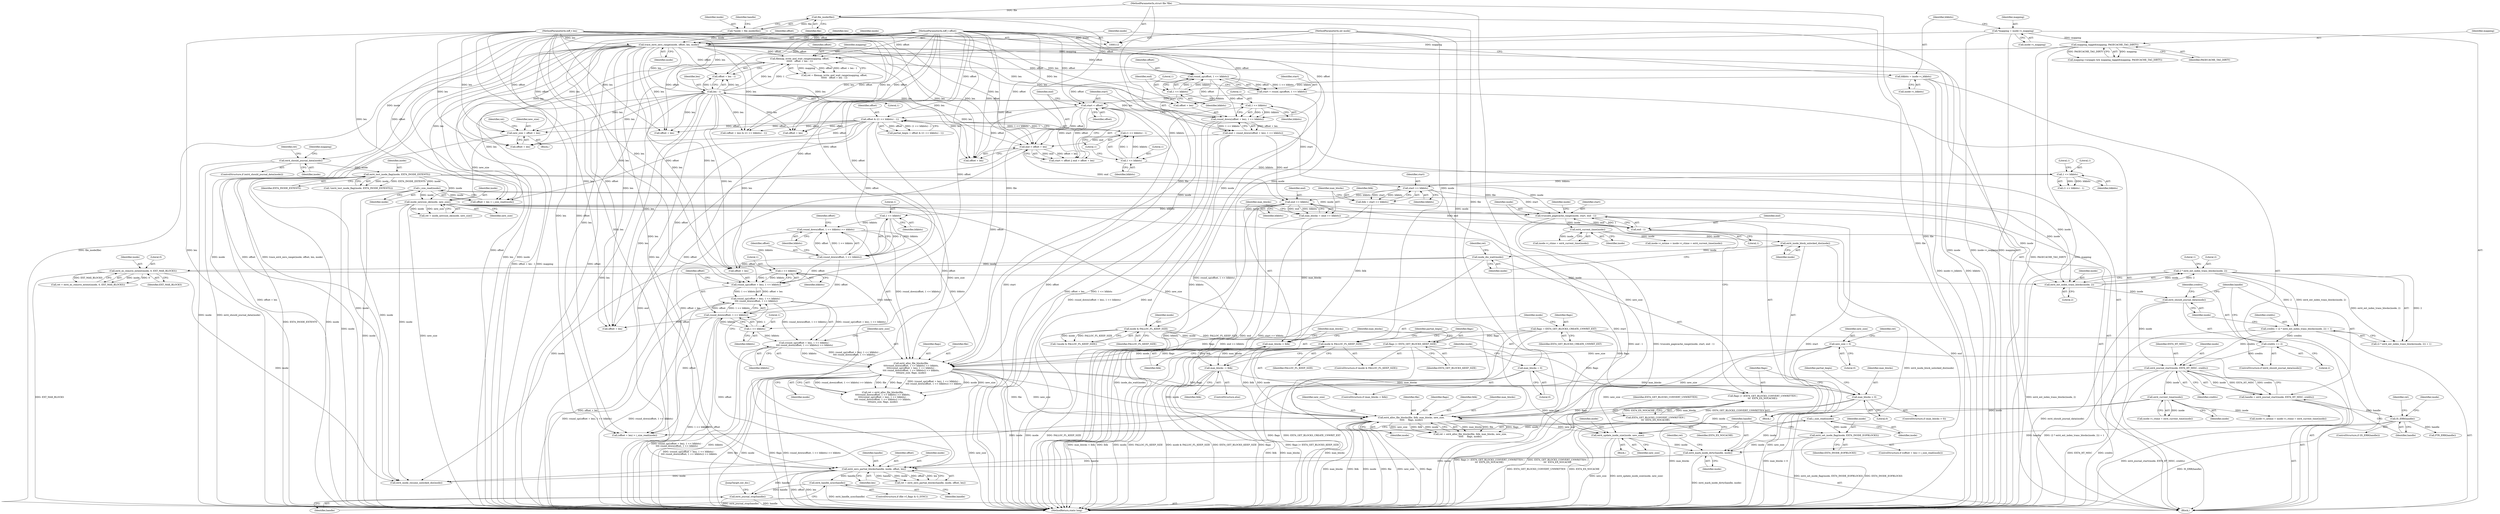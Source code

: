 digraph "0_linux_0f2af21aae11972fa924374ddcf52e88347cf5a8@pointer" {
"1000502" [label="(Call,ext4_handle_sync(handle))"];
"1000491" [label="(Call,ext4_zero_partial_blocks(handle, inode, offset, len))"];
"1000486" [label="(Call,ext4_mark_inode_dirty(handle, inode))"];
"1000445" [label="(Call,IS_ERR(handle))"];
"1000438" [label="(Call,handle = ext4_journal_start(inode, EXT4_HT_MISC, credits))"];
"1000440" [label="(Call,ext4_journal_start(inode, EXT4_HT_MISC, credits))"];
"1000433" [label="(Call,ext4_should_journal_data(inode))"];
"1000428" [label="(Call,ext4_ext_index_trans_blocks(inode, 2))"];
"1000283" [label="(Call,ext4_test_inode_flag(inode, EXT4_INODE_EXTENTS))"];
"1000170" [label="(Call,ext4_should_journal_data(inode))"];
"1000155" [label="(Call,trace_ext4_zero_range(inode, offset, len, mode))"];
"1000119" [label="(Call,*inode = file_inode(file))"];
"1000121" [label="(Call,file_inode(file))"];
"1000113" [label="(MethodParameterIn,struct file *file)"];
"1000114" [label="(MethodParameterIn,loff_t offset)"];
"1000115" [label="(MethodParameterIn,loff_t len)"];
"1000116" [label="(MethodParameterIn,int mode)"];
"1000302" [label="(Call,i_size_read(inode))"];
"1000312" [label="(Call,inode_newsize_ok(inode, new_size))"];
"1000305" [label="(Call,new_size = offset + len)"];
"1000237" [label="(Call,offset & ((1 << blkbits) - 1))"];
"1000224" [label="(Call,start < offset)"];
"1000206" [label="(Call,start = round_up(offset, 1 << blkbits))"];
"1000208" [label="(Call,round_up(offset, 1 << blkbits))"];
"1000194" [label="(Call,filemap_write_and_wait_range(mapping, offset,\n\t\t\t\t\t\t   offset + len - 1))"];
"1000188" [label="(Call,mapping_tagged(mapping, PAGECACHE_TAG_DIRTY))"];
"1000144" [label="(Call,*mapping = inode->i_mapping)"];
"1000199" [label="(Call,len - 1)"];
"1000210" [label="(Call,1 << blkbits)"];
"1000150" [label="(Call,blkbits = inode->i_blkbits)"];
"1000239" [label="(Call,(1 << blkbits) - 1)"];
"1000240" [label="(Call,1 << blkbits)"];
"1000219" [label="(Call,1 << blkbits)"];
"1000409" [label="(Call,ext4_es_remove_extent(inode, 0, EXT_MAX_BLOCKS))"];
"1000393" [label="(Call,inode_dio_wait(inode))"];
"1000391" [label="(Call,ext4_inode_block_unlocked_dio(inode))"];
"1000389" [label="(Call,ext4_current_time(inode))"];
"1000375" [label="(Call,truncate_pagecache_range(inode, start, end - 1))"];
"1000257" [label="(Call,start >> blkbits)"];
"1000251" [label="(Call,1 << blkbits)"];
"1000378" [label="(Call,end - 1)"];
"1000262" [label="(Call,end >> blkbits)"];
"1000227" [label="(Call,end > offset + len)"];
"1000213" [label="(Call,end = round_down((offset + len), 1 << blkbits))"];
"1000215" [label="(Call,round_down((offset + len), 1 << blkbits))"];
"1000435" [label="(Call,credits += 2)"];
"1000423" [label="(Call,credits = (2 * ext4_ext_index_trans_blocks(inode, 2)) + 1)"];
"1000426" [label="(Call,2 * ext4_ext_index_trans_blocks(inode, 2))"];
"1000471" [label="(Call,ext4_update_inode_size(inode, new_size))"];
"1000466" [label="(Call,ext4_current_time(inode))"];
"1000129" [label="(Call,new_size = 0)"];
"1000397" [label="(Call,ext4_alloc_file_blocks(file, lblk, max_blocks, new_size,\n\t\t\t\t\t     flags, mode))"];
"1000335" [label="(Call,ext4_alloc_file_blocks(file,\n\t\t\t\tround_down(offset, 1 << blkbits) >> blkbits,\n\t\t\t\t(round_up((offset + len), 1 << blkbits) -\n\t\t\t\t round_down(offset, 1 << blkbits)) >> blkbits,\n\t\t\t\tnew_size, flags, mode))"];
"1000337" [label="(Call,round_down(offset, 1 << blkbits) >> blkbits)"];
"1000338" [label="(Call,round_down(offset, 1 << blkbits))"];
"1000340" [label="(Call,1 << blkbits)"];
"1000344" [label="(Call,(round_up((offset + len), 1 << blkbits) -\n\t\t\t\t round_down(offset, 1 << blkbits)) >> blkbits)"];
"1000345" [label="(Call,round_up((offset + len), 1 << blkbits) -\n\t\t\t\t round_down(offset, 1 << blkbits))"];
"1000346" [label="(Call,round_up((offset + len), 1 << blkbits))"];
"1000350" [label="(Call,1 << blkbits)"];
"1000353" [label="(Call,round_down(offset, 1 << blkbits))"];
"1000355" [label="(Call,1 << blkbits)"];
"1000325" [label="(Call,flags |= EXT4_GET_BLOCKS_KEEP_SIZE)"];
"1000318" [label="(Call,flags = EXT4_GET_BLOCKS_CREATE_UNWRIT_EXT)"];
"1000322" [label="(Call,mode & FALLOC_FL_KEEP_SIZE)"];
"1000295" [label="(Call,mode & FALLOC_FL_KEEP_SIZE)"];
"1000266" [label="(Call,max_blocks < lblk)"];
"1000260" [label="(Call,max_blocks = (end >> blkbits))"];
"1000255" [label="(Call,lblk = start >> blkbits)"];
"1000366" [label="(Call,max_blocks > 0)"];
"1000273" [label="(Call,max_blocks -= lblk)"];
"1000269" [label="(Call,max_blocks = 0)"];
"1000370" [label="(Call,flags |= (EXT4_GET_BLOCKS_CONVERT_UNWRITTEN |\n\t\t\t  EXT4_EX_NOCACHE))"];
"1000372" [label="(Call,EXT4_GET_BLOCKS_CONVERT_UNWRITTEN |\n\t\t\t  EXT4_EX_NOCACHE)"];
"1000483" [label="(Call,ext4_set_inode_flag(inode, EXT4_INODE_EOFBLOCKS))"];
"1000481" [label="(Call,i_size_read(inode))"];
"1000504" [label="(Call,ext4_journal_stop(handle))"];
"1000345" [label="(Call,round_up((offset + len), 1 << blkbits) -\n\t\t\t\t round_down(offset, 1 << blkbits))"];
"1000195" [label="(Identifier,mapping)"];
"1000431" [label="(Literal,1)"];
"1000340" [label="(Call,1 << blkbits)"];
"1000443" [label="(Identifier,credits)"];
"1000225" [label="(Identifier,start)"];
"1000438" [label="(Call,handle = ext4_journal_start(inode, EXT4_HT_MISC, credits))"];
"1000430" [label="(Literal,2)"];
"1000435" [label="(Call,credits += 2)"];
"1000450" [label="(Call,PTR_ERR(handle))"];
"1000113" [label="(MethodParameterIn,struct file *file)"];
"1000270" [label="(Identifier,max_blocks)"];
"1000489" [label="(Call,ret = ext4_zero_partial_blocks(handle, inode, offset, len))"];
"1000130" [label="(Identifier,new_size)"];
"1000268" [label="(Identifier,lblk)"];
"1000251" [label="(Call,1 << blkbits)"];
"1000196" [label="(Identifier,offset)"];
"1000314" [label="(Identifier,new_size)"];
"1000242" [label="(Identifier,blkbits)"];
"1000116" [label="(MethodParameterIn,int mode)"];
"1000194" [label="(Call,filemap_write_and_wait_range(mapping, offset,\n\t\t\t\t\t\t   offset + len - 1))"];
"1000122" [label="(Identifier,file)"];
"1000215" [label="(Call,round_down((offset + len), 1 << blkbits))"];
"1000219" [label="(Call,1 << blkbits)"];
"1000378" [label="(Call,end - 1)"];
"1000131" [label="(Literal,0)"];
"1000423" [label="(Call,credits = (2 * ext4_ext_index_trans_blocks(inode, 2)) + 1)"];
"1000407" [label="(Call,ret = ext4_es_remove_extent(inode, 0, EXT_MAX_BLOCKS))"];
"1000260" [label="(Call,max_blocks = (end >> blkbits))"];
"1000263" [label="(Identifier,end)"];
"1000482" [label="(Identifier,inode)"];
"1000150" [label="(Call,blkbits = inode->i_blkbits)"];
"1000419" [label="(Identifier,partial_begin)"];
"1000436" [label="(Identifier,credits)"];
"1000397" [label="(Call,ext4_alloc_file_blocks(file, lblk, max_blocks, new_size,\n\t\t\t\t\t     flags, mode))"];
"1000212" [label="(Identifier,blkbits)"];
"1000490" [label="(Identifier,ret)"];
"1000253" [label="(Identifier,blkbits)"];
"1000188" [label="(Call,mapping_tagged(mapping, PAGECACHE_TAG_DIRTY))"];
"1000458" [label="(Call,inode->i_mtime = inode->i_ctime = ext4_current_time(inode))"];
"1000504" [label="(Call,ext4_journal_stop(handle))"];
"1000403" [label="(Identifier,mode)"];
"1000355" [label="(Call,1 << blkbits)"];
"1000485" [label="(Identifier,EXT4_INODE_EOFBLOCKS)"];
"1000311" [label="(Identifier,ret)"];
"1000262" [label="(Call,end >> blkbits)"];
"1000321" [label="(ControlStructure,if (mode & FALLOC_FL_KEEP_SIZE))"];
"1000256" [label="(Identifier,lblk)"];
"1000226" [label="(Identifier,offset)"];
"1000275" [label="(Identifier,lblk)"];
"1000285" [label="(Identifier,EXT4_INODE_EXTENTS)"];
"1000377" [label="(Identifier,start)"];
"1000224" [label="(Call,start < offset)"];
"1000320" [label="(Identifier,EXT4_GET_BLOCKS_CREATE_UNWRIT_EXT)"];
"1000152" [label="(Call,inode->i_blkbits)"];
"1000246" [label="(Call,(offset + len) & ((1 << blkbits) - 1))"];
"1000361" [label="(Identifier,mode)"];
"1000427" [label="(Literal,2)"];
"1000243" [label="(Literal,1)"];
"1000368" [label="(Literal,0)"];
"1000367" [label="(Identifier,max_blocks)"];
"1000271" [label="(Literal,0)"];
"1000446" [label="(Identifier,handle)"];
"1000240" [label="(Call,1 << blkbits)"];
"1000247" [label="(Call,offset + len)"];
"1000207" [label="(Identifier,start)"];
"1000279" [label="(Identifier,inode)"];
"1000121" [label="(Call,file_inode(file))"];
"1000351" [label="(Literal,1)"];
"1000449" [label="(Identifier,ret)"];
"1000492" [label="(Identifier,handle)"];
"1000342" [label="(Identifier,blkbits)"];
"1000476" [label="(ControlStructure,if ((offset + len) > i_size_read(inode)))"];
"1000502" [label="(Call,ext4_handle_sync(handle))"];
"1000151" [label="(Identifier,blkbits)"];
"1000496" [label="(ControlStructure,if (file->f_flags & O_SYNC))"];
"1000486" [label="(Call,ext4_mark_inode_dirty(handle, inode))"];
"1000313" [label="(Identifier,inode)"];
"1000216" [label="(Call,offset + len)"];
"1000467" [label="(Identifier,inode)"];
"1000360" [label="(Identifier,flags)"];
"1000434" [label="(Identifier,inode)"];
"1000439" [label="(Identifier,handle)"];
"1000442" [label="(Identifier,EXT4_HT_MISC)"];
"1000372" [label="(Call,EXT4_GET_BLOCKS_CONVERT_UNWRITTEN |\n\t\t\t  EXT4_EX_NOCACHE)"];
"1000239" [label="(Call,(1 << blkbits) - 1)"];
"1000319" [label="(Identifier,flags)"];
"1000326" [label="(Identifier,flags)"];
"1000433" [label="(Call,ext4_should_journal_data(inode))"];
"1000145" [label="(Identifier,mapping)"];
"1000359" [label="(Identifier,new_size)"];
"1000146" [label="(Call,inode->i_mapping)"];
"1000115" [label="(MethodParameterIn,loff_t len)"];
"1000401" [label="(Identifier,new_size)"];
"1000429" [label="(Identifier,inode)"];
"1000375" [label="(Call,truncate_pagecache_range(inode, start, end - 1))"];
"1000357" [label="(Identifier,blkbits)"];
"1000220" [label="(Literal,1)"];
"1000503" [label="(Identifier,handle)"];
"1000356" [label="(Literal,1)"];
"1000304" [label="(Block,)"];
"1000156" [label="(Identifier,inode)"];
"1000269" [label="(Call,max_blocks = 0)"];
"1000227" [label="(Call,end > offset + len)"];
"1000472" [label="(Identifier,inode)"];
"1000273" [label="(Call,max_blocks -= lblk)"];
"1000312" [label="(Call,inode_newsize_ok(inode, new_size))"];
"1000370" [label="(Call,flags |= (EXT4_GET_BLOCKS_CONVERT_UNWRITTEN |\n\t\t\t  EXT4_EX_NOCACHE))"];
"1000267" [label="(Identifier,max_blocks)"];
"1000338" [label="(Call,round_down(offset, 1 << blkbits))"];
"1000374" [label="(Identifier,EXT4_EX_NOCACHE)"];
"1000392" [label="(Identifier,inode)"];
"1000155" [label="(Call,trace_ext4_zero_range(inode, offset, len, mode))"];
"1000441" [label="(Identifier,inode)"];
"1000250" [label="(Call,(1 << blkbits) - 1)"];
"1000432" [label="(ControlStructure,if (ext4_should_journal_data(inode)))"];
"1000350" [label="(Call,1 << blkbits)"];
"1000297" [label="(Identifier,FALLOC_FL_KEEP_SIZE)"];
"1000488" [label="(Identifier,inode)"];
"1000484" [label="(Identifier,inode)"];
"1000125" [label="(Identifier,handle)"];
"1000396" [label="(Identifier,ret)"];
"1000295" [label="(Call,mode & FALLOC_FL_KEEP_SIZE)"];
"1000327" [label="(Identifier,EXT4_GET_BLOCKS_KEEP_SIZE)"];
"1000440" [label="(Call,ext4_journal_start(inode, EXT4_HT_MISC, credits))"];
"1000192" [label="(Call,ret = filemap_write_and_wait_range(mapping, offset,\n\t\t\t\t\t\t   offset + len - 1))"];
"1000333" [label="(Call,ret = ext4_alloc_file_blocks(file,\n\t\t\t\tround_down(offset, 1 << blkbits) >> blkbits,\n\t\t\t\t(round_up((offset + len), 1 << blkbits) -\n\t\t\t\t round_down(offset, 1 << blkbits)) >> blkbits,\n\t\t\t\tnew_size, flags, mode))"];
"1000383" [label="(Identifier,inode)"];
"1000481" [label="(Call,i_size_read(inode))"];
"1000206" [label="(Call,start = round_up(offset, 1 << blkbits))"];
"1000318" [label="(Call,flags = EXT4_GET_BLOCKS_CREATE_UNWRIT_EXT)"];
"1000228" [label="(Identifier,end)"];
"1000478" [label="(Call,offset + len)"];
"1000411" [label="(Literal,0)"];
"1000343" [label="(Identifier,blkbits)"];
"1000294" [label="(Call,!(mode & FALLOC_FL_KEEP_SIZE))"];
"1000282" [label="(Call,!(ext4_test_inode_flag(inode, EXT4_INODE_EXTENTS)))"];
"1000158" [label="(Identifier,len)"];
"1000473" [label="(Identifier,new_size)"];
"1000305" [label="(Call,new_size = offset + len)"];
"1000335" [label="(Call,ext4_alloc_file_blocks(file,\n\t\t\t\tround_down(offset, 1 << blkbits) >> blkbits,\n\t\t\t\t(round_up((offset + len), 1 << blkbits) -\n\t\t\t\t round_down(offset, 1 << blkbits)) >> blkbits,\n\t\t\t\tnew_size, flags, mode))"];
"1000358" [label="(Identifier,blkbits)"];
"1000274" [label="(Identifier,max_blocks)"];
"1000380" [label="(Literal,1)"];
"1000164" [label="(Identifier,inode)"];
"1000221" [label="(Identifier,blkbits)"];
"1000494" [label="(Identifier,offset)"];
"1000324" [label="(Identifier,FALLOC_FL_KEEP_SIZE)"];
"1000365" [label="(ControlStructure,if (max_blocks > 0))"];
"1000171" [label="(Identifier,inode)"];
"1000266" [label="(Call,max_blocks < lblk)"];
"1000235" [label="(Call,partial_begin = offset & ((1 << blkbits) - 1))"];
"1000483" [label="(Call,ext4_set_inode_flag(inode, EXT4_INODE_EOFBLOCKS))"];
"1000129" [label="(Call,new_size = 0)"];
"1000325" [label="(Call,flags |= EXT4_GET_BLOCKS_KEEP_SIZE)"];
"1000507" [label="(Call,ext4_inode_resume_unlocked_dio(inode))"];
"1000238" [label="(Identifier,offset)"];
"1000371" [label="(Identifier,flags)"];
"1000376" [label="(Identifier,inode)"];
"1000209" [label="(Identifier,offset)"];
"1000200" [label="(Identifier,len)"];
"1000261" [label="(Identifier,max_blocks)"];
"1000214" [label="(Identifier,end)"];
"1000353" [label="(Call,round_down(offset, 1 << blkbits))"];
"1000197" [label="(Call,offset + len - 1)"];
"1000307" [label="(Call,offset + len)"];
"1000470" [label="(Block,)"];
"1000369" [label="(Block,)"];
"1000119" [label="(Call,*inode = file_inode(file))"];
"1000144" [label="(Call,*mapping = inode->i_mapping)"];
"1000471" [label="(Call,ext4_update_inode_size(inode, new_size))"];
"1000120" [label="(Identifier,inode)"];
"1000184" [label="(Call,mapping->nrpages && mapping_tagged(mapping, PAGECACHE_TAG_DIRTY))"];
"1000117" [label="(Block,)"];
"1000229" [label="(Call,offset + len)"];
"1000410" [label="(Identifier,inode)"];
"1000264" [label="(Identifier,blkbits)"];
"1000426" [label="(Call,2 * ext4_ext_index_trans_blocks(inode, 2))"];
"1000487" [label="(Identifier,handle)"];
"1000398" [label="(Identifier,file)"];
"1000348" [label="(Identifier,offset)"];
"1000272" [label="(ControlStructure,else)"];
"1000341" [label="(Literal,1)"];
"1000505" [label="(Identifier,handle)"];
"1000409" [label="(Call,ext4_es_remove_extent(inode, 0, EXT_MAX_BLOCKS))"];
"1000170" [label="(Call,ext4_should_journal_data(inode))"];
"1000186" [label="(Identifier,mapping)"];
"1000389" [label="(Call,ext4_current_time(inode))"];
"1000339" [label="(Identifier,offset)"];
"1000190" [label="(Identifier,PAGECACHE_TAG_DIRTY)"];
"1000258" [label="(Identifier,start)"];
"1000283" [label="(Call,ext4_test_inode_flag(inode, EXT4_INODE_EXTENTS))"];
"1000306" [label="(Identifier,new_size)"];
"1000444" [label="(ControlStructure,if (IS_ERR(handle)))"];
"1000379" [label="(Identifier,end)"];
"1000241" [label="(Literal,1)"];
"1000425" [label="(Call,(2 * ext4_ext_index_trans_blocks(inode, 2)) + 1)"];
"1000346" [label="(Call,round_up((offset + len), 1 << blkbits))"];
"1000477" [label="(Call,(offset + len) > i_size_read(inode))"];
"1000428" [label="(Call,ext4_ext_index_trans_blocks(inode, 2))"];
"1000208" [label="(Call,round_up(offset, 1 << blkbits))"];
"1000322" [label="(Call,mode & FALLOC_FL_KEEP_SIZE)"];
"1000223" [label="(Call,start < offset || end > offset + len)"];
"1000381" [label="(Call,inode->i_mtime = inode->i_ctime = ext4_current_time(inode))"];
"1000330" [label="(Identifier,partial_begin)"];
"1000157" [label="(Identifier,offset)"];
"1000354" [label="(Identifier,offset)"];
"1000211" [label="(Literal,1)"];
"1000394" [label="(Identifier,inode)"];
"1000517" [label="(MethodReturn,static long)"];
"1000393" [label="(Call,inode_dio_wait(inode))"];
"1000495" [label="(Identifier,len)"];
"1000296" [label="(Identifier,mode)"];
"1000114" [label="(MethodParameterIn,loff_t offset)"];
"1000255" [label="(Call,lblk = start >> blkbits)"];
"1000352" [label="(Identifier,blkbits)"];
"1000373" [label="(Identifier,EXT4_GET_BLOCKS_CONVERT_UNWRITTEN)"];
"1000462" [label="(Call,inode->i_ctime = ext4_current_time(inode))"];
"1000336" [label="(Identifier,file)"];
"1000201" [label="(Literal,1)"];
"1000402" [label="(Identifier,flags)"];
"1000399" [label="(Identifier,lblk)"];
"1000299" [label="(Call,offset + len)"];
"1000506" [label="(JumpTarget,out_dio:)"];
"1000298" [label="(Call,offset + len > i_size_read(inode))"];
"1000310" [label="(Call,ret = inode_newsize_ok(inode, new_size))"];
"1000265" [label="(ControlStructure,if (max_blocks < lblk))"];
"1000303" [label="(Identifier,inode)"];
"1000424" [label="(Identifier,credits)"];
"1000412" [label="(Identifier,EXT_MAX_BLOCKS)"];
"1000169" [label="(ControlStructure,if (ext4_should_journal_data(inode)))"];
"1000259" [label="(Identifier,blkbits)"];
"1000395" [label="(Call,ret = ext4_alloc_file_blocks(file, lblk, max_blocks, new_size,\n\t\t\t\t\t     flags, mode))"];
"1000437" [label="(Literal,2)"];
"1000199" [label="(Call,len - 1)"];
"1000491" [label="(Call,ext4_zero_partial_blocks(handle, inode, offset, len))"];
"1000323" [label="(Identifier,mode)"];
"1000284" [label="(Identifier,inode)"];
"1000391" [label="(Call,ext4_inode_block_unlocked_dio(inode))"];
"1000466" [label="(Call,ext4_current_time(inode))"];
"1000493" [label="(Identifier,inode)"];
"1000174" [label="(Identifier,ret)"];
"1000390" [label="(Identifier,inode)"];
"1000337" [label="(Call,round_down(offset, 1 << blkbits) >> blkbits)"];
"1000210" [label="(Call,1 << blkbits)"];
"1000237" [label="(Call,offset & ((1 << blkbits) - 1))"];
"1000159" [label="(Identifier,mode)"];
"1000344" [label="(Call,(round_up((offset + len), 1 << blkbits) -\n\t\t\t\t round_down(offset, 1 << blkbits)) >> blkbits)"];
"1000213" [label="(Call,end = round_down((offset + len), 1 << blkbits))"];
"1000460" [label="(Identifier,inode)"];
"1000445" [label="(Call,IS_ERR(handle))"];
"1000252" [label="(Literal,1)"];
"1000347" [label="(Call,offset + len)"];
"1000302" [label="(Call,i_size_read(inode))"];
"1000366" [label="(Call,max_blocks > 0)"];
"1000257" [label="(Call,start >> blkbits)"];
"1000254" [label="(Literal,1)"];
"1000189" [label="(Identifier,mapping)"];
"1000385" [label="(Call,inode->i_ctime = ext4_current_time(inode))"];
"1000400" [label="(Identifier,max_blocks)"];
"1000134" [label="(Identifier,ret)"];
"1000502" -> "1000496"  [label="AST: "];
"1000502" -> "1000503"  [label="CFG: "];
"1000503" -> "1000502"  [label="AST: "];
"1000505" -> "1000502"  [label="CFG: "];
"1000502" -> "1000517"  [label="DDG: ext4_handle_sync(handle)"];
"1000491" -> "1000502"  [label="DDG: handle"];
"1000502" -> "1000504"  [label="DDG: handle"];
"1000491" -> "1000489"  [label="AST: "];
"1000491" -> "1000495"  [label="CFG: "];
"1000492" -> "1000491"  [label="AST: "];
"1000493" -> "1000491"  [label="AST: "];
"1000494" -> "1000491"  [label="AST: "];
"1000495" -> "1000491"  [label="AST: "];
"1000489" -> "1000491"  [label="CFG: "];
"1000491" -> "1000517"  [label="DDG: offset"];
"1000491" -> "1000517"  [label="DDG: len"];
"1000491" -> "1000489"  [label="DDG: handle"];
"1000491" -> "1000489"  [label="DDG: inode"];
"1000491" -> "1000489"  [label="DDG: offset"];
"1000491" -> "1000489"  [label="DDG: len"];
"1000486" -> "1000491"  [label="DDG: handle"];
"1000486" -> "1000491"  [label="DDG: inode"];
"1000353" -> "1000491"  [label="DDG: offset"];
"1000114" -> "1000491"  [label="DDG: offset"];
"1000237" -> "1000491"  [label="DDG: offset"];
"1000115" -> "1000491"  [label="DDG: len"];
"1000199" -> "1000491"  [label="DDG: len"];
"1000155" -> "1000491"  [label="DDG: len"];
"1000491" -> "1000504"  [label="DDG: handle"];
"1000491" -> "1000507"  [label="DDG: inode"];
"1000486" -> "1000117"  [label="AST: "];
"1000486" -> "1000488"  [label="CFG: "];
"1000487" -> "1000486"  [label="AST: "];
"1000488" -> "1000486"  [label="AST: "];
"1000490" -> "1000486"  [label="CFG: "];
"1000486" -> "1000517"  [label="DDG: ext4_mark_inode_dirty(handle, inode)"];
"1000445" -> "1000486"  [label="DDG: handle"];
"1000471" -> "1000486"  [label="DDG: inode"];
"1000483" -> "1000486"  [label="DDG: inode"];
"1000481" -> "1000486"  [label="DDG: inode"];
"1000445" -> "1000444"  [label="AST: "];
"1000445" -> "1000446"  [label="CFG: "];
"1000446" -> "1000445"  [label="AST: "];
"1000449" -> "1000445"  [label="CFG: "];
"1000460" -> "1000445"  [label="CFG: "];
"1000445" -> "1000517"  [label="DDG: IS_ERR(handle)"];
"1000438" -> "1000445"  [label="DDG: handle"];
"1000445" -> "1000450"  [label="DDG: handle"];
"1000438" -> "1000117"  [label="AST: "];
"1000438" -> "1000440"  [label="CFG: "];
"1000439" -> "1000438"  [label="AST: "];
"1000440" -> "1000438"  [label="AST: "];
"1000446" -> "1000438"  [label="CFG: "];
"1000438" -> "1000517"  [label="DDG: ext4_journal_start(inode, EXT4_HT_MISC, credits)"];
"1000440" -> "1000438"  [label="DDG: inode"];
"1000440" -> "1000438"  [label="DDG: EXT4_HT_MISC"];
"1000440" -> "1000438"  [label="DDG: credits"];
"1000440" -> "1000443"  [label="CFG: "];
"1000441" -> "1000440"  [label="AST: "];
"1000442" -> "1000440"  [label="AST: "];
"1000443" -> "1000440"  [label="AST: "];
"1000440" -> "1000517"  [label="DDG: EXT4_HT_MISC"];
"1000440" -> "1000517"  [label="DDG: credits"];
"1000433" -> "1000440"  [label="DDG: inode"];
"1000435" -> "1000440"  [label="DDG: credits"];
"1000423" -> "1000440"  [label="DDG: credits"];
"1000440" -> "1000466"  [label="DDG: inode"];
"1000440" -> "1000507"  [label="DDG: inode"];
"1000433" -> "1000432"  [label="AST: "];
"1000433" -> "1000434"  [label="CFG: "];
"1000434" -> "1000433"  [label="AST: "];
"1000436" -> "1000433"  [label="CFG: "];
"1000439" -> "1000433"  [label="CFG: "];
"1000433" -> "1000517"  [label="DDG: ext4_should_journal_data(inode)"];
"1000428" -> "1000433"  [label="DDG: inode"];
"1000428" -> "1000426"  [label="AST: "];
"1000428" -> "1000430"  [label="CFG: "];
"1000429" -> "1000428"  [label="AST: "];
"1000430" -> "1000428"  [label="AST: "];
"1000426" -> "1000428"  [label="CFG: "];
"1000428" -> "1000426"  [label="DDG: inode"];
"1000428" -> "1000426"  [label="DDG: 2"];
"1000283" -> "1000428"  [label="DDG: inode"];
"1000302" -> "1000428"  [label="DDG: inode"];
"1000312" -> "1000428"  [label="DDG: inode"];
"1000409" -> "1000428"  [label="DDG: inode"];
"1000283" -> "1000282"  [label="AST: "];
"1000283" -> "1000285"  [label="CFG: "];
"1000284" -> "1000283"  [label="AST: "];
"1000285" -> "1000283"  [label="AST: "];
"1000282" -> "1000283"  [label="CFG: "];
"1000283" -> "1000517"  [label="DDG: EXT4_INODE_EXTENTS"];
"1000283" -> "1000517"  [label="DDG: inode"];
"1000283" -> "1000282"  [label="DDG: inode"];
"1000283" -> "1000282"  [label="DDG: EXT4_INODE_EXTENTS"];
"1000170" -> "1000283"  [label="DDG: inode"];
"1000283" -> "1000302"  [label="DDG: inode"];
"1000283" -> "1000312"  [label="DDG: inode"];
"1000283" -> "1000375"  [label="DDG: inode"];
"1000283" -> "1000507"  [label="DDG: inode"];
"1000170" -> "1000169"  [label="AST: "];
"1000170" -> "1000171"  [label="CFG: "];
"1000171" -> "1000170"  [label="AST: "];
"1000174" -> "1000170"  [label="CFG: "];
"1000186" -> "1000170"  [label="CFG: "];
"1000170" -> "1000517"  [label="DDG: inode"];
"1000170" -> "1000517"  [label="DDG: ext4_should_journal_data(inode)"];
"1000155" -> "1000170"  [label="DDG: inode"];
"1000155" -> "1000117"  [label="AST: "];
"1000155" -> "1000159"  [label="CFG: "];
"1000156" -> "1000155"  [label="AST: "];
"1000157" -> "1000155"  [label="AST: "];
"1000158" -> "1000155"  [label="AST: "];
"1000159" -> "1000155"  [label="AST: "];
"1000164" -> "1000155"  [label="CFG: "];
"1000155" -> "1000517"  [label="DDG: mode"];
"1000155" -> "1000517"  [label="DDG: offset"];
"1000155" -> "1000517"  [label="DDG: trace_ext4_zero_range(inode, offset, len, mode)"];
"1000155" -> "1000517"  [label="DDG: len"];
"1000155" -> "1000517"  [label="DDG: inode"];
"1000119" -> "1000155"  [label="DDG: inode"];
"1000114" -> "1000155"  [label="DDG: offset"];
"1000115" -> "1000155"  [label="DDG: len"];
"1000116" -> "1000155"  [label="DDG: mode"];
"1000155" -> "1000194"  [label="DDG: offset"];
"1000155" -> "1000197"  [label="DDG: offset"];
"1000155" -> "1000199"  [label="DDG: len"];
"1000155" -> "1000208"  [label="DDG: offset"];
"1000155" -> "1000215"  [label="DDG: len"];
"1000155" -> "1000216"  [label="DDG: len"];
"1000155" -> "1000227"  [label="DDG: len"];
"1000155" -> "1000229"  [label="DDG: len"];
"1000155" -> "1000246"  [label="DDG: len"];
"1000155" -> "1000247"  [label="DDG: len"];
"1000155" -> "1000295"  [label="DDG: mode"];
"1000155" -> "1000298"  [label="DDG: len"];
"1000155" -> "1000299"  [label="DDG: len"];
"1000155" -> "1000305"  [label="DDG: len"];
"1000155" -> "1000307"  [label="DDG: len"];
"1000155" -> "1000346"  [label="DDG: len"];
"1000155" -> "1000347"  [label="DDG: len"];
"1000155" -> "1000477"  [label="DDG: len"];
"1000155" -> "1000478"  [label="DDG: len"];
"1000119" -> "1000117"  [label="AST: "];
"1000119" -> "1000121"  [label="CFG: "];
"1000120" -> "1000119"  [label="AST: "];
"1000121" -> "1000119"  [label="AST: "];
"1000125" -> "1000119"  [label="CFG: "];
"1000119" -> "1000517"  [label="DDG: file_inode(file)"];
"1000121" -> "1000119"  [label="DDG: file"];
"1000121" -> "1000122"  [label="CFG: "];
"1000122" -> "1000121"  [label="AST: "];
"1000121" -> "1000517"  [label="DDG: file"];
"1000113" -> "1000121"  [label="DDG: file"];
"1000121" -> "1000335"  [label="DDG: file"];
"1000121" -> "1000397"  [label="DDG: file"];
"1000113" -> "1000112"  [label="AST: "];
"1000113" -> "1000517"  [label="DDG: file"];
"1000113" -> "1000335"  [label="DDG: file"];
"1000113" -> "1000397"  [label="DDG: file"];
"1000114" -> "1000112"  [label="AST: "];
"1000114" -> "1000517"  [label="DDG: offset"];
"1000114" -> "1000194"  [label="DDG: offset"];
"1000114" -> "1000197"  [label="DDG: offset"];
"1000114" -> "1000208"  [label="DDG: offset"];
"1000114" -> "1000215"  [label="DDG: offset"];
"1000114" -> "1000216"  [label="DDG: offset"];
"1000114" -> "1000224"  [label="DDG: offset"];
"1000114" -> "1000227"  [label="DDG: offset"];
"1000114" -> "1000229"  [label="DDG: offset"];
"1000114" -> "1000237"  [label="DDG: offset"];
"1000114" -> "1000246"  [label="DDG: offset"];
"1000114" -> "1000247"  [label="DDG: offset"];
"1000114" -> "1000298"  [label="DDG: offset"];
"1000114" -> "1000299"  [label="DDG: offset"];
"1000114" -> "1000305"  [label="DDG: offset"];
"1000114" -> "1000307"  [label="DDG: offset"];
"1000114" -> "1000338"  [label="DDG: offset"];
"1000114" -> "1000346"  [label="DDG: offset"];
"1000114" -> "1000347"  [label="DDG: offset"];
"1000114" -> "1000353"  [label="DDG: offset"];
"1000114" -> "1000477"  [label="DDG: offset"];
"1000114" -> "1000478"  [label="DDG: offset"];
"1000115" -> "1000112"  [label="AST: "];
"1000115" -> "1000517"  [label="DDG: len"];
"1000115" -> "1000199"  [label="DDG: len"];
"1000115" -> "1000215"  [label="DDG: len"];
"1000115" -> "1000216"  [label="DDG: len"];
"1000115" -> "1000227"  [label="DDG: len"];
"1000115" -> "1000229"  [label="DDG: len"];
"1000115" -> "1000246"  [label="DDG: len"];
"1000115" -> "1000247"  [label="DDG: len"];
"1000115" -> "1000298"  [label="DDG: len"];
"1000115" -> "1000299"  [label="DDG: len"];
"1000115" -> "1000305"  [label="DDG: len"];
"1000115" -> "1000307"  [label="DDG: len"];
"1000115" -> "1000346"  [label="DDG: len"];
"1000115" -> "1000347"  [label="DDG: len"];
"1000115" -> "1000477"  [label="DDG: len"];
"1000115" -> "1000478"  [label="DDG: len"];
"1000116" -> "1000112"  [label="AST: "];
"1000116" -> "1000517"  [label="DDG: mode"];
"1000116" -> "1000295"  [label="DDG: mode"];
"1000116" -> "1000322"  [label="DDG: mode"];
"1000116" -> "1000335"  [label="DDG: mode"];
"1000116" -> "1000397"  [label="DDG: mode"];
"1000302" -> "1000298"  [label="AST: "];
"1000302" -> "1000303"  [label="CFG: "];
"1000303" -> "1000302"  [label="AST: "];
"1000298" -> "1000302"  [label="CFG: "];
"1000302" -> "1000517"  [label="DDG: inode"];
"1000302" -> "1000298"  [label="DDG: inode"];
"1000302" -> "1000312"  [label="DDG: inode"];
"1000302" -> "1000375"  [label="DDG: inode"];
"1000302" -> "1000507"  [label="DDG: inode"];
"1000312" -> "1000310"  [label="AST: "];
"1000312" -> "1000314"  [label="CFG: "];
"1000313" -> "1000312"  [label="AST: "];
"1000314" -> "1000312"  [label="AST: "];
"1000310" -> "1000312"  [label="CFG: "];
"1000312" -> "1000517"  [label="DDG: inode"];
"1000312" -> "1000517"  [label="DDG: new_size"];
"1000312" -> "1000310"  [label="DDG: inode"];
"1000312" -> "1000310"  [label="DDG: new_size"];
"1000305" -> "1000312"  [label="DDG: new_size"];
"1000312" -> "1000335"  [label="DDG: new_size"];
"1000312" -> "1000375"  [label="DDG: inode"];
"1000312" -> "1000397"  [label="DDG: new_size"];
"1000312" -> "1000471"  [label="DDG: new_size"];
"1000312" -> "1000507"  [label="DDG: inode"];
"1000305" -> "1000304"  [label="AST: "];
"1000305" -> "1000307"  [label="CFG: "];
"1000306" -> "1000305"  [label="AST: "];
"1000307" -> "1000305"  [label="AST: "];
"1000311" -> "1000305"  [label="CFG: "];
"1000305" -> "1000517"  [label="DDG: offset + len"];
"1000237" -> "1000305"  [label="DDG: offset"];
"1000199" -> "1000305"  [label="DDG: len"];
"1000237" -> "1000235"  [label="AST: "];
"1000237" -> "1000239"  [label="CFG: "];
"1000238" -> "1000237"  [label="AST: "];
"1000239" -> "1000237"  [label="AST: "];
"1000235" -> "1000237"  [label="CFG: "];
"1000237" -> "1000235"  [label="DDG: offset"];
"1000237" -> "1000235"  [label="DDG: (1 << blkbits) - 1"];
"1000224" -> "1000237"  [label="DDG: offset"];
"1000239" -> "1000237"  [label="DDG: 1 << blkbits"];
"1000239" -> "1000237"  [label="DDG: 1"];
"1000237" -> "1000246"  [label="DDG: offset"];
"1000237" -> "1000247"  [label="DDG: offset"];
"1000237" -> "1000298"  [label="DDG: offset"];
"1000237" -> "1000299"  [label="DDG: offset"];
"1000237" -> "1000307"  [label="DDG: offset"];
"1000237" -> "1000338"  [label="DDG: offset"];
"1000237" -> "1000477"  [label="DDG: offset"];
"1000237" -> "1000478"  [label="DDG: offset"];
"1000224" -> "1000223"  [label="AST: "];
"1000224" -> "1000226"  [label="CFG: "];
"1000225" -> "1000224"  [label="AST: "];
"1000226" -> "1000224"  [label="AST: "];
"1000228" -> "1000224"  [label="CFG: "];
"1000223" -> "1000224"  [label="CFG: "];
"1000224" -> "1000517"  [label="DDG: start"];
"1000224" -> "1000517"  [label="DDG: offset"];
"1000224" -> "1000223"  [label="DDG: start"];
"1000224" -> "1000223"  [label="DDG: offset"];
"1000206" -> "1000224"  [label="DDG: start"];
"1000208" -> "1000224"  [label="DDG: offset"];
"1000224" -> "1000227"  [label="DDG: offset"];
"1000224" -> "1000229"  [label="DDG: offset"];
"1000224" -> "1000257"  [label="DDG: start"];
"1000206" -> "1000117"  [label="AST: "];
"1000206" -> "1000208"  [label="CFG: "];
"1000207" -> "1000206"  [label="AST: "];
"1000208" -> "1000206"  [label="AST: "];
"1000214" -> "1000206"  [label="CFG: "];
"1000206" -> "1000517"  [label="DDG: round_up(offset, 1 << blkbits)"];
"1000208" -> "1000206"  [label="DDG: offset"];
"1000208" -> "1000206"  [label="DDG: 1 << blkbits"];
"1000208" -> "1000210"  [label="CFG: "];
"1000209" -> "1000208"  [label="AST: "];
"1000210" -> "1000208"  [label="AST: "];
"1000194" -> "1000208"  [label="DDG: offset"];
"1000210" -> "1000208"  [label="DDG: 1"];
"1000210" -> "1000208"  [label="DDG: blkbits"];
"1000208" -> "1000215"  [label="DDG: offset"];
"1000208" -> "1000216"  [label="DDG: offset"];
"1000194" -> "1000192"  [label="AST: "];
"1000194" -> "1000197"  [label="CFG: "];
"1000195" -> "1000194"  [label="AST: "];
"1000196" -> "1000194"  [label="AST: "];
"1000197" -> "1000194"  [label="AST: "];
"1000192" -> "1000194"  [label="CFG: "];
"1000194" -> "1000517"  [label="DDG: mapping"];
"1000194" -> "1000517"  [label="DDG: offset + len - 1"];
"1000194" -> "1000517"  [label="DDG: offset"];
"1000194" -> "1000192"  [label="DDG: mapping"];
"1000194" -> "1000192"  [label="DDG: offset"];
"1000194" -> "1000192"  [label="DDG: offset + len - 1"];
"1000188" -> "1000194"  [label="DDG: mapping"];
"1000144" -> "1000194"  [label="DDG: mapping"];
"1000199" -> "1000194"  [label="DDG: len"];
"1000199" -> "1000194"  [label="DDG: 1"];
"1000188" -> "1000184"  [label="AST: "];
"1000188" -> "1000190"  [label="CFG: "];
"1000189" -> "1000188"  [label="AST: "];
"1000190" -> "1000188"  [label="AST: "];
"1000184" -> "1000188"  [label="CFG: "];
"1000188" -> "1000517"  [label="DDG: PAGECACHE_TAG_DIRTY"];
"1000188" -> "1000517"  [label="DDG: mapping"];
"1000188" -> "1000184"  [label="DDG: mapping"];
"1000188" -> "1000184"  [label="DDG: PAGECACHE_TAG_DIRTY"];
"1000144" -> "1000188"  [label="DDG: mapping"];
"1000144" -> "1000117"  [label="AST: "];
"1000144" -> "1000146"  [label="CFG: "];
"1000145" -> "1000144"  [label="AST: "];
"1000146" -> "1000144"  [label="AST: "];
"1000151" -> "1000144"  [label="CFG: "];
"1000144" -> "1000517"  [label="DDG: mapping"];
"1000144" -> "1000517"  [label="DDG: inode->i_mapping"];
"1000199" -> "1000197"  [label="AST: "];
"1000199" -> "1000201"  [label="CFG: "];
"1000200" -> "1000199"  [label="AST: "];
"1000201" -> "1000199"  [label="AST: "];
"1000197" -> "1000199"  [label="CFG: "];
"1000199" -> "1000517"  [label="DDG: len"];
"1000199" -> "1000197"  [label="DDG: len"];
"1000199" -> "1000197"  [label="DDG: 1"];
"1000199" -> "1000215"  [label="DDG: len"];
"1000199" -> "1000216"  [label="DDG: len"];
"1000199" -> "1000227"  [label="DDG: len"];
"1000199" -> "1000229"  [label="DDG: len"];
"1000199" -> "1000246"  [label="DDG: len"];
"1000199" -> "1000247"  [label="DDG: len"];
"1000199" -> "1000298"  [label="DDG: len"];
"1000199" -> "1000299"  [label="DDG: len"];
"1000199" -> "1000307"  [label="DDG: len"];
"1000199" -> "1000346"  [label="DDG: len"];
"1000199" -> "1000347"  [label="DDG: len"];
"1000199" -> "1000477"  [label="DDG: len"];
"1000199" -> "1000478"  [label="DDG: len"];
"1000210" -> "1000212"  [label="CFG: "];
"1000211" -> "1000210"  [label="AST: "];
"1000212" -> "1000210"  [label="AST: "];
"1000150" -> "1000210"  [label="DDG: blkbits"];
"1000210" -> "1000219"  [label="DDG: blkbits"];
"1000150" -> "1000117"  [label="AST: "];
"1000150" -> "1000152"  [label="CFG: "];
"1000151" -> "1000150"  [label="AST: "];
"1000152" -> "1000150"  [label="AST: "];
"1000156" -> "1000150"  [label="CFG: "];
"1000150" -> "1000517"  [label="DDG: blkbits"];
"1000150" -> "1000517"  [label="DDG: inode->i_blkbits"];
"1000239" -> "1000243"  [label="CFG: "];
"1000240" -> "1000239"  [label="AST: "];
"1000243" -> "1000239"  [label="AST: "];
"1000240" -> "1000239"  [label="DDG: 1"];
"1000240" -> "1000239"  [label="DDG: blkbits"];
"1000240" -> "1000242"  [label="CFG: "];
"1000241" -> "1000240"  [label="AST: "];
"1000242" -> "1000240"  [label="AST: "];
"1000243" -> "1000240"  [label="CFG: "];
"1000219" -> "1000240"  [label="DDG: blkbits"];
"1000240" -> "1000251"  [label="DDG: blkbits"];
"1000219" -> "1000215"  [label="AST: "];
"1000219" -> "1000221"  [label="CFG: "];
"1000220" -> "1000219"  [label="AST: "];
"1000221" -> "1000219"  [label="AST: "];
"1000215" -> "1000219"  [label="CFG: "];
"1000219" -> "1000517"  [label="DDG: blkbits"];
"1000219" -> "1000215"  [label="DDG: 1"];
"1000219" -> "1000215"  [label="DDG: blkbits"];
"1000409" -> "1000407"  [label="AST: "];
"1000409" -> "1000412"  [label="CFG: "];
"1000410" -> "1000409"  [label="AST: "];
"1000411" -> "1000409"  [label="AST: "];
"1000412" -> "1000409"  [label="AST: "];
"1000407" -> "1000409"  [label="CFG: "];
"1000409" -> "1000517"  [label="DDG: EXT_MAX_BLOCKS"];
"1000409" -> "1000407"  [label="DDG: inode"];
"1000409" -> "1000407"  [label="DDG: 0"];
"1000409" -> "1000407"  [label="DDG: EXT_MAX_BLOCKS"];
"1000393" -> "1000409"  [label="DDG: inode"];
"1000409" -> "1000507"  [label="DDG: inode"];
"1000393" -> "1000369"  [label="AST: "];
"1000393" -> "1000394"  [label="CFG: "];
"1000394" -> "1000393"  [label="AST: "];
"1000396" -> "1000393"  [label="CFG: "];
"1000393" -> "1000517"  [label="DDG: inode_dio_wait(inode)"];
"1000391" -> "1000393"  [label="DDG: inode"];
"1000393" -> "1000507"  [label="DDG: inode"];
"1000391" -> "1000369"  [label="AST: "];
"1000391" -> "1000392"  [label="CFG: "];
"1000392" -> "1000391"  [label="AST: "];
"1000394" -> "1000391"  [label="CFG: "];
"1000391" -> "1000517"  [label="DDG: ext4_inode_block_unlocked_dio(inode)"];
"1000389" -> "1000391"  [label="DDG: inode"];
"1000389" -> "1000385"  [label="AST: "];
"1000389" -> "1000390"  [label="CFG: "];
"1000390" -> "1000389"  [label="AST: "];
"1000385" -> "1000389"  [label="CFG: "];
"1000389" -> "1000381"  [label="DDG: inode"];
"1000389" -> "1000385"  [label="DDG: inode"];
"1000375" -> "1000389"  [label="DDG: inode"];
"1000375" -> "1000369"  [label="AST: "];
"1000375" -> "1000378"  [label="CFG: "];
"1000376" -> "1000375"  [label="AST: "];
"1000377" -> "1000375"  [label="AST: "];
"1000378" -> "1000375"  [label="AST: "];
"1000383" -> "1000375"  [label="CFG: "];
"1000375" -> "1000517"  [label="DDG: start"];
"1000375" -> "1000517"  [label="DDG: truncate_pagecache_range(inode, start, end - 1)"];
"1000375" -> "1000517"  [label="DDG: end - 1"];
"1000257" -> "1000375"  [label="DDG: start"];
"1000378" -> "1000375"  [label="DDG: end"];
"1000378" -> "1000375"  [label="DDG: 1"];
"1000257" -> "1000255"  [label="AST: "];
"1000257" -> "1000259"  [label="CFG: "];
"1000258" -> "1000257"  [label="AST: "];
"1000259" -> "1000257"  [label="AST: "];
"1000255" -> "1000257"  [label="CFG: "];
"1000257" -> "1000517"  [label="DDG: start"];
"1000257" -> "1000255"  [label="DDG: start"];
"1000257" -> "1000255"  [label="DDG: blkbits"];
"1000251" -> "1000257"  [label="DDG: blkbits"];
"1000257" -> "1000262"  [label="DDG: blkbits"];
"1000251" -> "1000250"  [label="AST: "];
"1000251" -> "1000253"  [label="CFG: "];
"1000252" -> "1000251"  [label="AST: "];
"1000253" -> "1000251"  [label="AST: "];
"1000254" -> "1000251"  [label="CFG: "];
"1000251" -> "1000250"  [label="DDG: 1"];
"1000251" -> "1000250"  [label="DDG: blkbits"];
"1000378" -> "1000380"  [label="CFG: "];
"1000379" -> "1000378"  [label="AST: "];
"1000380" -> "1000378"  [label="AST: "];
"1000378" -> "1000517"  [label="DDG: end"];
"1000262" -> "1000378"  [label="DDG: end"];
"1000262" -> "1000260"  [label="AST: "];
"1000262" -> "1000264"  [label="CFG: "];
"1000263" -> "1000262"  [label="AST: "];
"1000264" -> "1000262"  [label="AST: "];
"1000260" -> "1000262"  [label="CFG: "];
"1000262" -> "1000517"  [label="DDG: end"];
"1000262" -> "1000517"  [label="DDG: blkbits"];
"1000262" -> "1000260"  [label="DDG: end"];
"1000262" -> "1000260"  [label="DDG: blkbits"];
"1000227" -> "1000262"  [label="DDG: end"];
"1000213" -> "1000262"  [label="DDG: end"];
"1000262" -> "1000340"  [label="DDG: blkbits"];
"1000227" -> "1000223"  [label="AST: "];
"1000227" -> "1000229"  [label="CFG: "];
"1000228" -> "1000227"  [label="AST: "];
"1000229" -> "1000227"  [label="AST: "];
"1000223" -> "1000227"  [label="CFG: "];
"1000227" -> "1000517"  [label="DDG: end"];
"1000227" -> "1000517"  [label="DDG: offset + len"];
"1000227" -> "1000223"  [label="DDG: end"];
"1000227" -> "1000223"  [label="DDG: offset + len"];
"1000213" -> "1000227"  [label="DDG: end"];
"1000213" -> "1000117"  [label="AST: "];
"1000213" -> "1000215"  [label="CFG: "];
"1000214" -> "1000213"  [label="AST: "];
"1000215" -> "1000213"  [label="AST: "];
"1000225" -> "1000213"  [label="CFG: "];
"1000213" -> "1000517"  [label="DDG: end"];
"1000213" -> "1000517"  [label="DDG: round_down((offset + len), 1 << blkbits)"];
"1000215" -> "1000213"  [label="DDG: offset + len"];
"1000215" -> "1000213"  [label="DDG: 1 << blkbits"];
"1000216" -> "1000215"  [label="AST: "];
"1000215" -> "1000517"  [label="DDG: offset + len"];
"1000215" -> "1000517"  [label="DDG: 1 << blkbits"];
"1000435" -> "1000432"  [label="AST: "];
"1000435" -> "1000437"  [label="CFG: "];
"1000436" -> "1000435"  [label="AST: "];
"1000437" -> "1000435"  [label="AST: "];
"1000439" -> "1000435"  [label="CFG: "];
"1000423" -> "1000435"  [label="DDG: credits"];
"1000423" -> "1000117"  [label="AST: "];
"1000423" -> "1000425"  [label="CFG: "];
"1000424" -> "1000423"  [label="AST: "];
"1000425" -> "1000423"  [label="AST: "];
"1000434" -> "1000423"  [label="CFG: "];
"1000423" -> "1000517"  [label="DDG: (2 * ext4_ext_index_trans_blocks(inode, 2)) + 1"];
"1000426" -> "1000423"  [label="DDG: 2"];
"1000426" -> "1000423"  [label="DDG: ext4_ext_index_trans_blocks(inode, 2)"];
"1000426" -> "1000425"  [label="AST: "];
"1000427" -> "1000426"  [label="AST: "];
"1000431" -> "1000426"  [label="CFG: "];
"1000426" -> "1000517"  [label="DDG: ext4_ext_index_trans_blocks(inode, 2)"];
"1000426" -> "1000425"  [label="DDG: 2"];
"1000426" -> "1000425"  [label="DDG: ext4_ext_index_trans_blocks(inode, 2)"];
"1000471" -> "1000470"  [label="AST: "];
"1000471" -> "1000473"  [label="CFG: "];
"1000472" -> "1000471"  [label="AST: "];
"1000473" -> "1000471"  [label="AST: "];
"1000487" -> "1000471"  [label="CFG: "];
"1000471" -> "1000517"  [label="DDG: new_size"];
"1000471" -> "1000517"  [label="DDG: ext4_update_inode_size(inode, new_size)"];
"1000466" -> "1000471"  [label="DDG: inode"];
"1000129" -> "1000471"  [label="DDG: new_size"];
"1000397" -> "1000471"  [label="DDG: new_size"];
"1000335" -> "1000471"  [label="DDG: new_size"];
"1000466" -> "1000462"  [label="AST: "];
"1000466" -> "1000467"  [label="CFG: "];
"1000467" -> "1000466"  [label="AST: "];
"1000462" -> "1000466"  [label="CFG: "];
"1000466" -> "1000458"  [label="DDG: inode"];
"1000466" -> "1000462"  [label="DDG: inode"];
"1000466" -> "1000481"  [label="DDG: inode"];
"1000129" -> "1000117"  [label="AST: "];
"1000129" -> "1000131"  [label="CFG: "];
"1000130" -> "1000129"  [label="AST: "];
"1000131" -> "1000129"  [label="AST: "];
"1000134" -> "1000129"  [label="CFG: "];
"1000129" -> "1000517"  [label="DDG: new_size"];
"1000129" -> "1000335"  [label="DDG: new_size"];
"1000129" -> "1000397"  [label="DDG: new_size"];
"1000397" -> "1000395"  [label="AST: "];
"1000397" -> "1000403"  [label="CFG: "];
"1000398" -> "1000397"  [label="AST: "];
"1000399" -> "1000397"  [label="AST: "];
"1000400" -> "1000397"  [label="AST: "];
"1000401" -> "1000397"  [label="AST: "];
"1000402" -> "1000397"  [label="AST: "];
"1000403" -> "1000397"  [label="AST: "];
"1000395" -> "1000397"  [label="CFG: "];
"1000397" -> "1000517"  [label="DDG: file"];
"1000397" -> "1000517"  [label="DDG: new_size"];
"1000397" -> "1000517"  [label="DDG: flags"];
"1000397" -> "1000517"  [label="DDG: mode"];
"1000397" -> "1000517"  [label="DDG: max_blocks"];
"1000397" -> "1000517"  [label="DDG: lblk"];
"1000397" -> "1000395"  [label="DDG: max_blocks"];
"1000397" -> "1000395"  [label="DDG: file"];
"1000397" -> "1000395"  [label="DDG: flags"];
"1000397" -> "1000395"  [label="DDG: new_size"];
"1000397" -> "1000395"  [label="DDG: lblk"];
"1000397" -> "1000395"  [label="DDG: mode"];
"1000335" -> "1000397"  [label="DDG: file"];
"1000335" -> "1000397"  [label="DDG: new_size"];
"1000335" -> "1000397"  [label="DDG: mode"];
"1000266" -> "1000397"  [label="DDG: lblk"];
"1000366" -> "1000397"  [label="DDG: max_blocks"];
"1000370" -> "1000397"  [label="DDG: flags"];
"1000322" -> "1000397"  [label="DDG: mode"];
"1000335" -> "1000333"  [label="AST: "];
"1000335" -> "1000361"  [label="CFG: "];
"1000336" -> "1000335"  [label="AST: "];
"1000337" -> "1000335"  [label="AST: "];
"1000344" -> "1000335"  [label="AST: "];
"1000359" -> "1000335"  [label="AST: "];
"1000360" -> "1000335"  [label="AST: "];
"1000361" -> "1000335"  [label="AST: "];
"1000333" -> "1000335"  [label="CFG: "];
"1000335" -> "1000517"  [label="DDG: (round_up((offset + len), 1 << blkbits) -\n\t\t\t\t round_down(offset, 1 << blkbits)) >> blkbits"];
"1000335" -> "1000517"  [label="DDG: file"];
"1000335" -> "1000517"  [label="DDG: mode"];
"1000335" -> "1000517"  [label="DDG: flags"];
"1000335" -> "1000517"  [label="DDG: round_down(offset, 1 << blkbits) >> blkbits"];
"1000335" -> "1000517"  [label="DDG: new_size"];
"1000335" -> "1000333"  [label="DDG: round_down(offset, 1 << blkbits) >> blkbits"];
"1000335" -> "1000333"  [label="DDG: file"];
"1000335" -> "1000333"  [label="DDG: flags"];
"1000335" -> "1000333"  [label="DDG: (round_up((offset + len), 1 << blkbits) -\n\t\t\t\t round_down(offset, 1 << blkbits)) >> blkbits"];
"1000335" -> "1000333"  [label="DDG: mode"];
"1000335" -> "1000333"  [label="DDG: new_size"];
"1000337" -> "1000335"  [label="DDG: round_down(offset, 1 << blkbits)"];
"1000337" -> "1000335"  [label="DDG: blkbits"];
"1000344" -> "1000335"  [label="DDG: round_up((offset + len), 1 << blkbits) -\n\t\t\t\t round_down(offset, 1 << blkbits)"];
"1000344" -> "1000335"  [label="DDG: blkbits"];
"1000325" -> "1000335"  [label="DDG: flags"];
"1000318" -> "1000335"  [label="DDG: flags"];
"1000322" -> "1000335"  [label="DDG: mode"];
"1000335" -> "1000370"  [label="DDG: flags"];
"1000337" -> "1000343"  [label="CFG: "];
"1000338" -> "1000337"  [label="AST: "];
"1000343" -> "1000337"  [label="AST: "];
"1000348" -> "1000337"  [label="CFG: "];
"1000338" -> "1000337"  [label="DDG: offset"];
"1000338" -> "1000337"  [label="DDG: 1 << blkbits"];
"1000340" -> "1000337"  [label="DDG: blkbits"];
"1000337" -> "1000350"  [label="DDG: blkbits"];
"1000338" -> "1000340"  [label="CFG: "];
"1000339" -> "1000338"  [label="AST: "];
"1000340" -> "1000338"  [label="AST: "];
"1000343" -> "1000338"  [label="CFG: "];
"1000340" -> "1000338"  [label="DDG: 1"];
"1000340" -> "1000338"  [label="DDG: blkbits"];
"1000338" -> "1000346"  [label="DDG: offset"];
"1000338" -> "1000347"  [label="DDG: offset"];
"1000338" -> "1000353"  [label="DDG: offset"];
"1000340" -> "1000342"  [label="CFG: "];
"1000341" -> "1000340"  [label="AST: "];
"1000342" -> "1000340"  [label="AST: "];
"1000344" -> "1000358"  [label="CFG: "];
"1000345" -> "1000344"  [label="AST: "];
"1000358" -> "1000344"  [label="AST: "];
"1000359" -> "1000344"  [label="CFG: "];
"1000344" -> "1000517"  [label="DDG: blkbits"];
"1000344" -> "1000517"  [label="DDG: round_up((offset + len), 1 << blkbits) -\n\t\t\t\t round_down(offset, 1 << blkbits)"];
"1000345" -> "1000344"  [label="DDG: round_up((offset + len), 1 << blkbits)"];
"1000345" -> "1000344"  [label="DDG: round_down(offset, 1 << blkbits)"];
"1000355" -> "1000344"  [label="DDG: blkbits"];
"1000345" -> "1000353"  [label="CFG: "];
"1000346" -> "1000345"  [label="AST: "];
"1000353" -> "1000345"  [label="AST: "];
"1000358" -> "1000345"  [label="CFG: "];
"1000345" -> "1000517"  [label="DDG: round_down(offset, 1 << blkbits)"];
"1000345" -> "1000517"  [label="DDG: round_up((offset + len), 1 << blkbits)"];
"1000346" -> "1000345"  [label="DDG: offset + len"];
"1000346" -> "1000345"  [label="DDG: 1 << blkbits"];
"1000353" -> "1000345"  [label="DDG: offset"];
"1000353" -> "1000345"  [label="DDG: 1 << blkbits"];
"1000346" -> "1000350"  [label="CFG: "];
"1000347" -> "1000346"  [label="AST: "];
"1000350" -> "1000346"  [label="AST: "];
"1000354" -> "1000346"  [label="CFG: "];
"1000346" -> "1000517"  [label="DDG: offset + len"];
"1000350" -> "1000346"  [label="DDG: 1"];
"1000350" -> "1000346"  [label="DDG: blkbits"];
"1000350" -> "1000352"  [label="CFG: "];
"1000351" -> "1000350"  [label="AST: "];
"1000352" -> "1000350"  [label="AST: "];
"1000350" -> "1000355"  [label="DDG: blkbits"];
"1000353" -> "1000355"  [label="CFG: "];
"1000354" -> "1000353"  [label="AST: "];
"1000355" -> "1000353"  [label="AST: "];
"1000353" -> "1000517"  [label="DDG: offset"];
"1000353" -> "1000517"  [label="DDG: 1 << blkbits"];
"1000355" -> "1000353"  [label="DDG: 1"];
"1000355" -> "1000353"  [label="DDG: blkbits"];
"1000353" -> "1000477"  [label="DDG: offset"];
"1000353" -> "1000478"  [label="DDG: offset"];
"1000355" -> "1000357"  [label="CFG: "];
"1000356" -> "1000355"  [label="AST: "];
"1000357" -> "1000355"  [label="AST: "];
"1000325" -> "1000321"  [label="AST: "];
"1000325" -> "1000327"  [label="CFG: "];
"1000326" -> "1000325"  [label="AST: "];
"1000327" -> "1000325"  [label="AST: "];
"1000330" -> "1000325"  [label="CFG: "];
"1000325" -> "1000517"  [label="DDG: flags"];
"1000325" -> "1000517"  [label="DDG: flags |= EXT4_GET_BLOCKS_KEEP_SIZE"];
"1000325" -> "1000517"  [label="DDG: EXT4_GET_BLOCKS_KEEP_SIZE"];
"1000318" -> "1000325"  [label="DDG: flags"];
"1000325" -> "1000370"  [label="DDG: flags"];
"1000318" -> "1000117"  [label="AST: "];
"1000318" -> "1000320"  [label="CFG: "];
"1000319" -> "1000318"  [label="AST: "];
"1000320" -> "1000318"  [label="AST: "];
"1000323" -> "1000318"  [label="CFG: "];
"1000318" -> "1000517"  [label="DDG: flags"];
"1000318" -> "1000517"  [label="DDG: EXT4_GET_BLOCKS_CREATE_UNWRIT_EXT"];
"1000318" -> "1000370"  [label="DDG: flags"];
"1000322" -> "1000321"  [label="AST: "];
"1000322" -> "1000324"  [label="CFG: "];
"1000323" -> "1000322"  [label="AST: "];
"1000324" -> "1000322"  [label="AST: "];
"1000326" -> "1000322"  [label="CFG: "];
"1000330" -> "1000322"  [label="CFG: "];
"1000322" -> "1000517"  [label="DDG: FALLOC_FL_KEEP_SIZE"];
"1000322" -> "1000517"  [label="DDG: mode & FALLOC_FL_KEEP_SIZE"];
"1000322" -> "1000517"  [label="DDG: mode"];
"1000295" -> "1000322"  [label="DDG: mode"];
"1000295" -> "1000322"  [label="DDG: FALLOC_FL_KEEP_SIZE"];
"1000295" -> "1000294"  [label="AST: "];
"1000295" -> "1000297"  [label="CFG: "];
"1000296" -> "1000295"  [label="AST: "];
"1000297" -> "1000295"  [label="AST: "];
"1000294" -> "1000295"  [label="CFG: "];
"1000295" -> "1000517"  [label="DDG: mode"];
"1000295" -> "1000517"  [label="DDG: FALLOC_FL_KEEP_SIZE"];
"1000295" -> "1000294"  [label="DDG: mode"];
"1000295" -> "1000294"  [label="DDG: FALLOC_FL_KEEP_SIZE"];
"1000266" -> "1000265"  [label="AST: "];
"1000266" -> "1000268"  [label="CFG: "];
"1000267" -> "1000266"  [label="AST: "];
"1000268" -> "1000266"  [label="AST: "];
"1000270" -> "1000266"  [label="CFG: "];
"1000274" -> "1000266"  [label="CFG: "];
"1000266" -> "1000517"  [label="DDG: lblk"];
"1000266" -> "1000517"  [label="DDG: max_blocks < lblk"];
"1000260" -> "1000266"  [label="DDG: max_blocks"];
"1000255" -> "1000266"  [label="DDG: lblk"];
"1000266" -> "1000273"  [label="DDG: lblk"];
"1000266" -> "1000273"  [label="DDG: max_blocks"];
"1000260" -> "1000117"  [label="AST: "];
"1000261" -> "1000260"  [label="AST: "];
"1000267" -> "1000260"  [label="CFG: "];
"1000260" -> "1000517"  [label="DDG: end >> blkbits"];
"1000255" -> "1000117"  [label="AST: "];
"1000256" -> "1000255"  [label="AST: "];
"1000261" -> "1000255"  [label="CFG: "];
"1000255" -> "1000517"  [label="DDG: start >> blkbits"];
"1000366" -> "1000365"  [label="AST: "];
"1000366" -> "1000368"  [label="CFG: "];
"1000367" -> "1000366"  [label="AST: "];
"1000368" -> "1000366"  [label="AST: "];
"1000371" -> "1000366"  [label="CFG: "];
"1000419" -> "1000366"  [label="CFG: "];
"1000366" -> "1000517"  [label="DDG: max_blocks"];
"1000366" -> "1000517"  [label="DDG: max_blocks > 0"];
"1000273" -> "1000366"  [label="DDG: max_blocks"];
"1000269" -> "1000366"  [label="DDG: max_blocks"];
"1000273" -> "1000272"  [label="AST: "];
"1000273" -> "1000275"  [label="CFG: "];
"1000274" -> "1000273"  [label="AST: "];
"1000275" -> "1000273"  [label="AST: "];
"1000279" -> "1000273"  [label="CFG: "];
"1000273" -> "1000517"  [label="DDG: lblk"];
"1000273" -> "1000517"  [label="DDG: max_blocks"];
"1000269" -> "1000265"  [label="AST: "];
"1000269" -> "1000271"  [label="CFG: "];
"1000270" -> "1000269"  [label="AST: "];
"1000271" -> "1000269"  [label="AST: "];
"1000279" -> "1000269"  [label="CFG: "];
"1000269" -> "1000517"  [label="DDG: max_blocks"];
"1000370" -> "1000369"  [label="AST: "];
"1000370" -> "1000372"  [label="CFG: "];
"1000371" -> "1000370"  [label="AST: "];
"1000372" -> "1000370"  [label="AST: "];
"1000376" -> "1000370"  [label="CFG: "];
"1000370" -> "1000517"  [label="DDG: flags |= (EXT4_GET_BLOCKS_CONVERT_UNWRITTEN |\n\t\t\t  EXT4_EX_NOCACHE)"];
"1000370" -> "1000517"  [label="DDG: EXT4_GET_BLOCKS_CONVERT_UNWRITTEN |\n\t\t\t  EXT4_EX_NOCACHE"];
"1000372" -> "1000370"  [label="DDG: EXT4_GET_BLOCKS_CONVERT_UNWRITTEN"];
"1000372" -> "1000370"  [label="DDG: EXT4_EX_NOCACHE"];
"1000372" -> "1000374"  [label="CFG: "];
"1000373" -> "1000372"  [label="AST: "];
"1000374" -> "1000372"  [label="AST: "];
"1000372" -> "1000517"  [label="DDG: EXT4_GET_BLOCKS_CONVERT_UNWRITTEN"];
"1000372" -> "1000517"  [label="DDG: EXT4_EX_NOCACHE"];
"1000483" -> "1000476"  [label="AST: "];
"1000483" -> "1000485"  [label="CFG: "];
"1000484" -> "1000483"  [label="AST: "];
"1000485" -> "1000483"  [label="AST: "];
"1000487" -> "1000483"  [label="CFG: "];
"1000483" -> "1000517"  [label="DDG: ext4_set_inode_flag(inode, EXT4_INODE_EOFBLOCKS)"];
"1000483" -> "1000517"  [label="DDG: EXT4_INODE_EOFBLOCKS"];
"1000481" -> "1000483"  [label="DDG: inode"];
"1000481" -> "1000477"  [label="AST: "];
"1000481" -> "1000482"  [label="CFG: "];
"1000482" -> "1000481"  [label="AST: "];
"1000477" -> "1000481"  [label="CFG: "];
"1000481" -> "1000477"  [label="DDG: inode"];
"1000504" -> "1000117"  [label="AST: "];
"1000504" -> "1000505"  [label="CFG: "];
"1000505" -> "1000504"  [label="AST: "];
"1000506" -> "1000504"  [label="CFG: "];
"1000504" -> "1000517"  [label="DDG: handle"];
"1000504" -> "1000517"  [label="DDG: ext4_journal_stop(handle)"];
}
